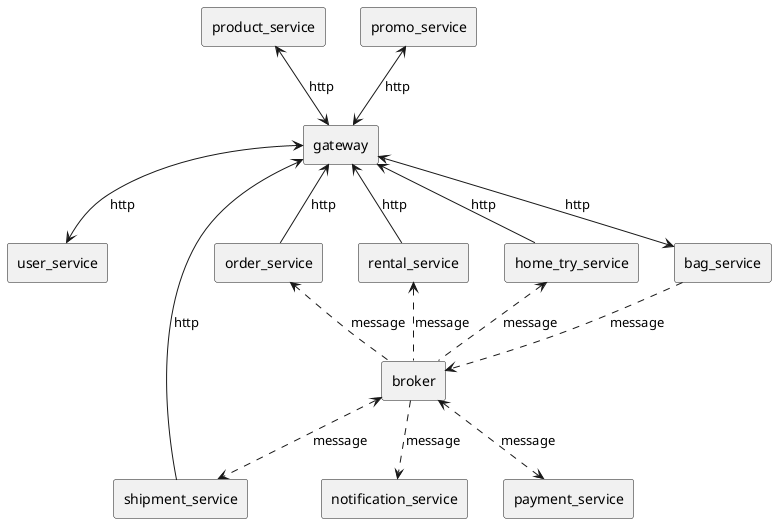 @startuml hcl

rectangle gateway
rectangle user_service
rectangle bag_service
rectangle order_service
rectangle rental_service
rectangle home_try_service
rectangle broker
rectangle payment_service
rectangle shipment_service
rectangle notification_service
rectangle product_service
rectangle promo_service

gateway <--> user_service : http
gateway <--> bag_service : http
gateway <-- order_service : http
gateway <-- rental_service : http
gateway <-- home_try_service : http
product_service <--> gateway : http
promo_service <--> gateway : http
shipment_service --> gateway : http

bag_service -[dashed]-> broker : message
order_service <-[dashed]- broker   : message
rental_service <-[dashed]- broker   : message
home_try_service <-[dashed]- broker   : message
broker <-[dashed]-> shipment_service : message
broker <-[dashed]-> payment_service : message
broker -[dashed]-> notification_service : message

@enduml